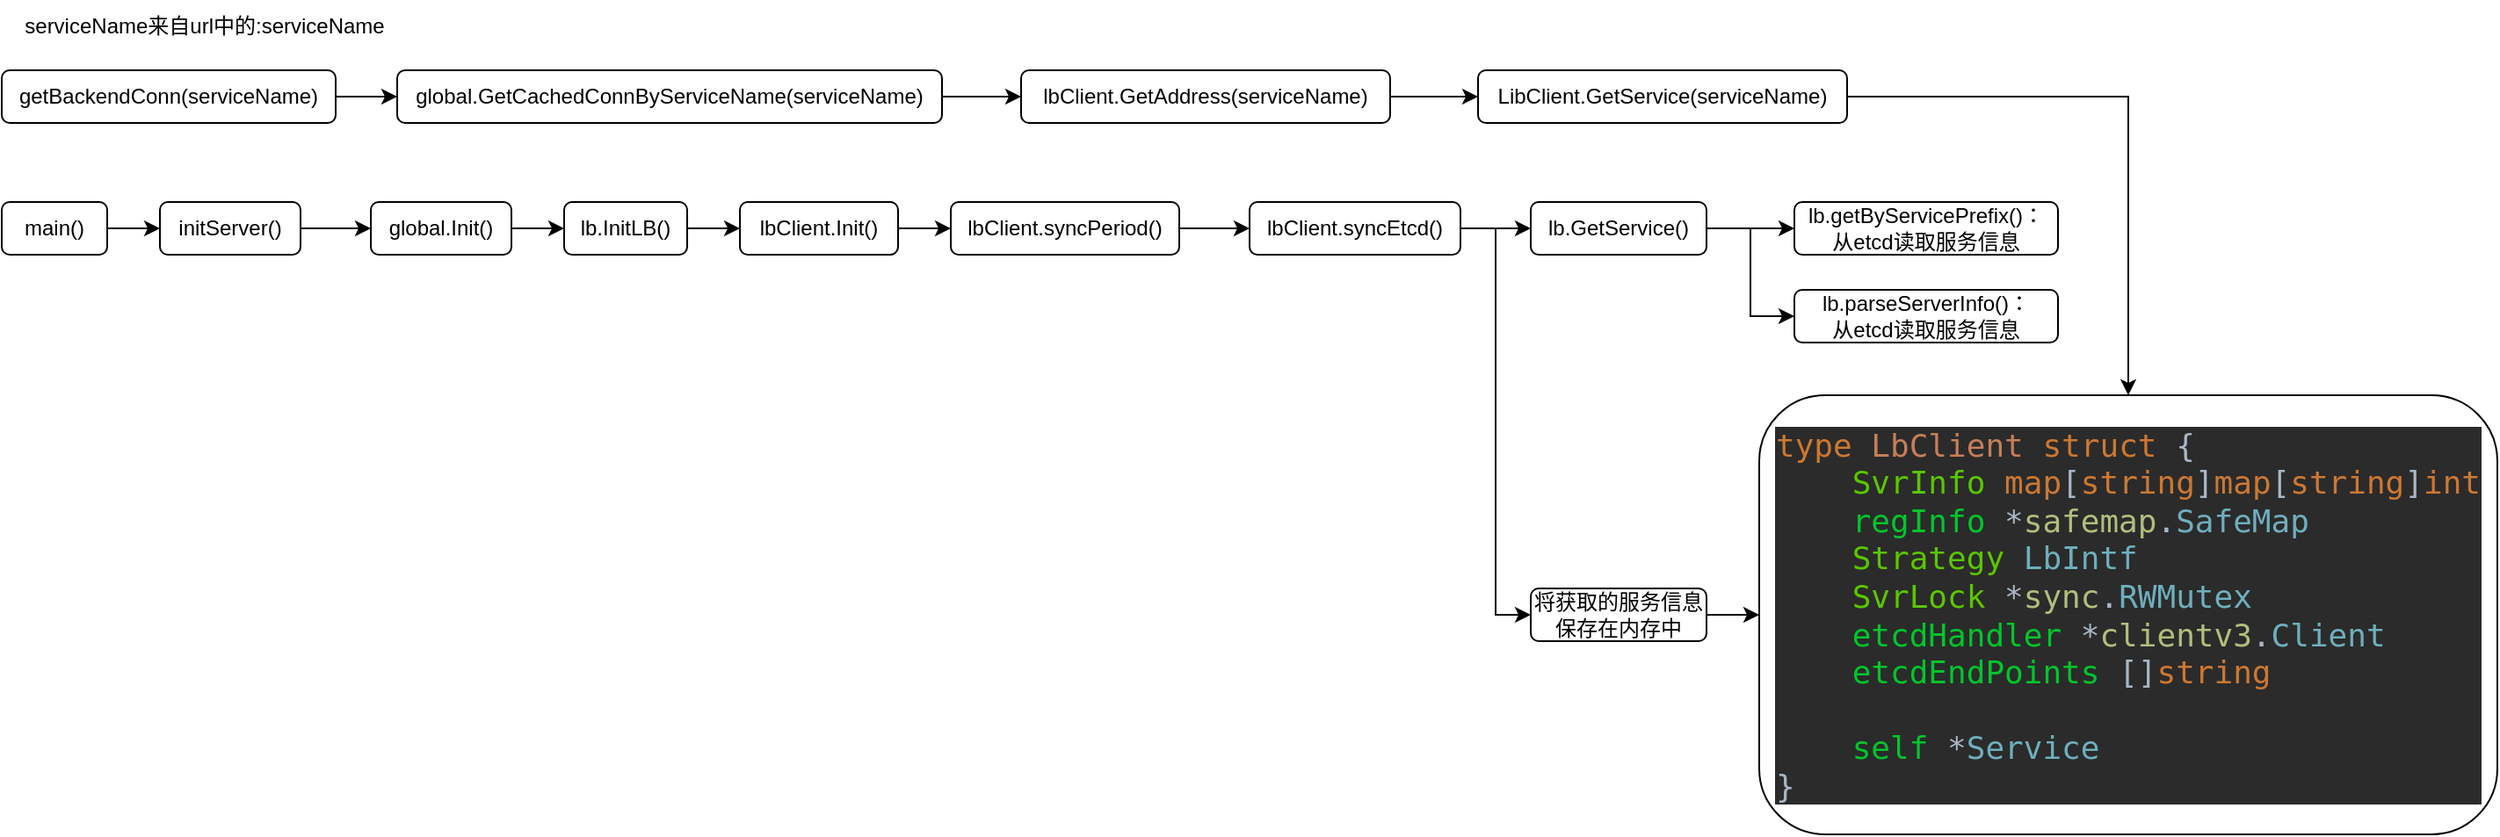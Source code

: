 <mxfile version="20.2.0" type="github">
  <diagram id="C5RBs43oDa-KdzZeNtuy" name="Page-1">
    <mxGraphModel dx="888" dy="547" grid="1" gridSize="10" guides="1" tooltips="1" connect="1" arrows="1" fold="1" page="1" pageScale="1" pageWidth="827" pageHeight="1169" math="0" shadow="0">
      <root>
        <mxCell id="WIyWlLk6GJQsqaUBKTNV-0" />
        <mxCell id="WIyWlLk6GJQsqaUBKTNV-1" parent="WIyWlLk6GJQsqaUBKTNV-0" />
        <mxCell id="yxYbdJCDAQSvztTBxH8T-1" value="" style="edgeStyle=orthogonalEdgeStyle;rounded=0;orthogonalLoop=1;jettySize=auto;html=1;" edge="1" parent="WIyWlLk6GJQsqaUBKTNV-1" source="WIyWlLk6GJQsqaUBKTNV-3" target="yxYbdJCDAQSvztTBxH8T-0">
          <mxGeometry relative="1" as="geometry" />
        </mxCell>
        <mxCell id="WIyWlLk6GJQsqaUBKTNV-3" value="getBackendConn(serviceName)" style="rounded=1;whiteSpace=wrap;html=1;fontSize=12;glass=0;strokeWidth=1;shadow=0;" parent="WIyWlLk6GJQsqaUBKTNV-1" vertex="1">
          <mxGeometry x="20" y="85" width="190" height="30" as="geometry" />
        </mxCell>
        <mxCell id="yxYbdJCDAQSvztTBxH8T-3" value="" style="edgeStyle=orthogonalEdgeStyle;rounded=0;orthogonalLoop=1;jettySize=auto;html=1;" edge="1" parent="WIyWlLk6GJQsqaUBKTNV-1" source="yxYbdJCDAQSvztTBxH8T-0" target="yxYbdJCDAQSvztTBxH8T-2">
          <mxGeometry relative="1" as="geometry" />
        </mxCell>
        <mxCell id="yxYbdJCDAQSvztTBxH8T-0" value="global.GetCachedConnByServiceName(serviceName)" style="whiteSpace=wrap;html=1;rounded=1;glass=0;strokeWidth=1;shadow=0;" vertex="1" parent="WIyWlLk6GJQsqaUBKTNV-1">
          <mxGeometry x="245" y="85" width="310" height="30" as="geometry" />
        </mxCell>
        <mxCell id="yxYbdJCDAQSvztTBxH8T-7" value="" style="edgeStyle=orthogonalEdgeStyle;rounded=0;orthogonalLoop=1;jettySize=auto;html=1;" edge="1" parent="WIyWlLk6GJQsqaUBKTNV-1" source="yxYbdJCDAQSvztTBxH8T-2" target="yxYbdJCDAQSvztTBxH8T-6">
          <mxGeometry relative="1" as="geometry" />
        </mxCell>
        <mxCell id="yxYbdJCDAQSvztTBxH8T-2" value="lbClient.GetAddress(serviceName)" style="whiteSpace=wrap;html=1;rounded=1;glass=0;strokeWidth=1;shadow=0;" vertex="1" parent="WIyWlLk6GJQsqaUBKTNV-1">
          <mxGeometry x="600" y="85" width="210" height="30" as="geometry" />
        </mxCell>
        <mxCell id="yxYbdJCDAQSvztTBxH8T-4" value="serviceName来自url中的:serviceName" style="text;html=1;resizable=0;autosize=1;align=center;verticalAlign=middle;points=[];fillColor=none;strokeColor=none;rounded=0;" vertex="1" parent="WIyWlLk6GJQsqaUBKTNV-1">
          <mxGeometry x="20" y="45" width="230" height="30" as="geometry" />
        </mxCell>
        <mxCell id="yxYbdJCDAQSvztTBxH8T-31" style="edgeStyle=orthogonalEdgeStyle;rounded=0;orthogonalLoop=1;jettySize=auto;html=1;entryX=0.5;entryY=0;entryDx=0;entryDy=0;exitX=1;exitY=0.5;exitDx=0;exitDy=0;" edge="1" parent="WIyWlLk6GJQsqaUBKTNV-1" source="yxYbdJCDAQSvztTBxH8T-6" target="yxYbdJCDAQSvztTBxH8T-29">
          <mxGeometry relative="1" as="geometry" />
        </mxCell>
        <mxCell id="yxYbdJCDAQSvztTBxH8T-6" value="LibClient.GetService(serviceName)" style="whiteSpace=wrap;html=1;rounded=1;glass=0;strokeWidth=1;shadow=0;" vertex="1" parent="WIyWlLk6GJQsqaUBKTNV-1">
          <mxGeometry x="860" y="85" width="210" height="30" as="geometry" />
        </mxCell>
        <mxCell id="yxYbdJCDAQSvztTBxH8T-10" value="" style="edgeStyle=orthogonalEdgeStyle;rounded=0;orthogonalLoop=1;jettySize=auto;html=1;" edge="1" parent="WIyWlLk6GJQsqaUBKTNV-1" source="yxYbdJCDAQSvztTBxH8T-8" target="yxYbdJCDAQSvztTBxH8T-9">
          <mxGeometry relative="1" as="geometry" />
        </mxCell>
        <mxCell id="yxYbdJCDAQSvztTBxH8T-8" value="main()" style="rounded=1;whiteSpace=wrap;html=1;fontSize=12;glass=0;strokeWidth=1;shadow=0;" vertex="1" parent="WIyWlLk6GJQsqaUBKTNV-1">
          <mxGeometry x="20" y="160" width="60" height="30" as="geometry" />
        </mxCell>
        <mxCell id="yxYbdJCDAQSvztTBxH8T-12" value="" style="edgeStyle=orthogonalEdgeStyle;rounded=0;orthogonalLoop=1;jettySize=auto;html=1;" edge="1" parent="WIyWlLk6GJQsqaUBKTNV-1" source="yxYbdJCDAQSvztTBxH8T-9" target="yxYbdJCDAQSvztTBxH8T-11">
          <mxGeometry relative="1" as="geometry" />
        </mxCell>
        <mxCell id="yxYbdJCDAQSvztTBxH8T-9" value="initServer()" style="whiteSpace=wrap;html=1;rounded=1;glass=0;strokeWidth=1;shadow=0;" vertex="1" parent="WIyWlLk6GJQsqaUBKTNV-1">
          <mxGeometry x="110" y="160" width="80" height="30" as="geometry" />
        </mxCell>
        <mxCell id="yxYbdJCDAQSvztTBxH8T-14" value="" style="edgeStyle=orthogonalEdgeStyle;rounded=0;orthogonalLoop=1;jettySize=auto;html=1;" edge="1" parent="WIyWlLk6GJQsqaUBKTNV-1" source="yxYbdJCDAQSvztTBxH8T-11" target="yxYbdJCDAQSvztTBxH8T-13">
          <mxGeometry relative="1" as="geometry" />
        </mxCell>
        <mxCell id="yxYbdJCDAQSvztTBxH8T-11" value="global.Init()" style="whiteSpace=wrap;html=1;rounded=1;glass=0;strokeWidth=1;shadow=0;" vertex="1" parent="WIyWlLk6GJQsqaUBKTNV-1">
          <mxGeometry x="230" y="160" width="80" height="30" as="geometry" />
        </mxCell>
        <mxCell id="yxYbdJCDAQSvztTBxH8T-16" value="" style="edgeStyle=orthogonalEdgeStyle;rounded=0;orthogonalLoop=1;jettySize=auto;html=1;" edge="1" parent="WIyWlLk6GJQsqaUBKTNV-1" source="yxYbdJCDAQSvztTBxH8T-13" target="yxYbdJCDAQSvztTBxH8T-15">
          <mxGeometry relative="1" as="geometry" />
        </mxCell>
        <mxCell id="yxYbdJCDAQSvztTBxH8T-13" value="lb.InitLB()" style="whiteSpace=wrap;html=1;rounded=1;glass=0;strokeWidth=1;shadow=0;" vertex="1" parent="WIyWlLk6GJQsqaUBKTNV-1">
          <mxGeometry x="340" y="160" width="70" height="30" as="geometry" />
        </mxCell>
        <mxCell id="yxYbdJCDAQSvztTBxH8T-18" value="" style="edgeStyle=orthogonalEdgeStyle;rounded=0;orthogonalLoop=1;jettySize=auto;html=1;" edge="1" parent="WIyWlLk6GJQsqaUBKTNV-1" source="yxYbdJCDAQSvztTBxH8T-15" target="yxYbdJCDAQSvztTBxH8T-17">
          <mxGeometry relative="1" as="geometry" />
        </mxCell>
        <mxCell id="yxYbdJCDAQSvztTBxH8T-15" value="lbClient.Init()" style="whiteSpace=wrap;html=1;rounded=1;glass=0;strokeWidth=1;shadow=0;" vertex="1" parent="WIyWlLk6GJQsqaUBKTNV-1">
          <mxGeometry x="440" y="160" width="90" height="30" as="geometry" />
        </mxCell>
        <mxCell id="yxYbdJCDAQSvztTBxH8T-20" value="" style="edgeStyle=orthogonalEdgeStyle;rounded=0;orthogonalLoop=1;jettySize=auto;html=1;" edge="1" parent="WIyWlLk6GJQsqaUBKTNV-1" source="yxYbdJCDAQSvztTBxH8T-17" target="yxYbdJCDAQSvztTBxH8T-19">
          <mxGeometry relative="1" as="geometry" />
        </mxCell>
        <mxCell id="yxYbdJCDAQSvztTBxH8T-17" value="lbClient.syncPeriod()" style="whiteSpace=wrap;html=1;rounded=1;glass=0;strokeWidth=1;shadow=0;" vertex="1" parent="WIyWlLk6GJQsqaUBKTNV-1">
          <mxGeometry x="560" y="160" width="130" height="30" as="geometry" />
        </mxCell>
        <mxCell id="yxYbdJCDAQSvztTBxH8T-22" value="" style="edgeStyle=orthogonalEdgeStyle;rounded=0;orthogonalLoop=1;jettySize=auto;html=1;" edge="1" parent="WIyWlLk6GJQsqaUBKTNV-1" source="yxYbdJCDAQSvztTBxH8T-19" target="yxYbdJCDAQSvztTBxH8T-21">
          <mxGeometry relative="1" as="geometry" />
        </mxCell>
        <mxCell id="yxYbdJCDAQSvztTBxH8T-28" style="edgeStyle=orthogonalEdgeStyle;rounded=0;orthogonalLoop=1;jettySize=auto;html=1;entryX=0;entryY=0.5;entryDx=0;entryDy=0;" edge="1" parent="WIyWlLk6GJQsqaUBKTNV-1" source="yxYbdJCDAQSvztTBxH8T-19" target="yxYbdJCDAQSvztTBxH8T-27">
          <mxGeometry relative="1" as="geometry" />
        </mxCell>
        <mxCell id="yxYbdJCDAQSvztTBxH8T-19" value="lbClient.syncEtcd()" style="whiteSpace=wrap;html=1;rounded=1;glass=0;strokeWidth=1;shadow=0;" vertex="1" parent="WIyWlLk6GJQsqaUBKTNV-1">
          <mxGeometry x="730" y="160" width="120" height="30" as="geometry" />
        </mxCell>
        <mxCell id="yxYbdJCDAQSvztTBxH8T-24" value="" style="edgeStyle=orthogonalEdgeStyle;rounded=0;orthogonalLoop=1;jettySize=auto;html=1;" edge="1" parent="WIyWlLk6GJQsqaUBKTNV-1" source="yxYbdJCDAQSvztTBxH8T-21" target="yxYbdJCDAQSvztTBxH8T-23">
          <mxGeometry relative="1" as="geometry" />
        </mxCell>
        <mxCell id="yxYbdJCDAQSvztTBxH8T-26" style="edgeStyle=orthogonalEdgeStyle;rounded=0;orthogonalLoop=1;jettySize=auto;html=1;entryX=0;entryY=0.5;entryDx=0;entryDy=0;" edge="1" parent="WIyWlLk6GJQsqaUBKTNV-1" source="yxYbdJCDAQSvztTBxH8T-21" target="yxYbdJCDAQSvztTBxH8T-25">
          <mxGeometry relative="1" as="geometry" />
        </mxCell>
        <mxCell id="yxYbdJCDAQSvztTBxH8T-21" value="lb.GetService()" style="whiteSpace=wrap;html=1;rounded=1;glass=0;strokeWidth=1;shadow=0;" vertex="1" parent="WIyWlLk6GJQsqaUBKTNV-1">
          <mxGeometry x="890" y="160" width="100" height="30" as="geometry" />
        </mxCell>
        <mxCell id="yxYbdJCDAQSvztTBxH8T-23" value="lb.getByServicePrefix()：&lt;br&gt;从etcd读取服务信息" style="whiteSpace=wrap;html=1;rounded=1;glass=0;strokeWidth=1;shadow=0;" vertex="1" parent="WIyWlLk6GJQsqaUBKTNV-1">
          <mxGeometry x="1040" y="160" width="150" height="30" as="geometry" />
        </mxCell>
        <mxCell id="yxYbdJCDAQSvztTBxH8T-25" value="lb.parseServerInfo()：&lt;br&gt;从etcd读取服务信息" style="whiteSpace=wrap;html=1;rounded=1;glass=0;strokeWidth=1;shadow=0;" vertex="1" parent="WIyWlLk6GJQsqaUBKTNV-1">
          <mxGeometry x="1040" y="210" width="150" height="30" as="geometry" />
        </mxCell>
        <mxCell id="yxYbdJCDAQSvztTBxH8T-30" value="" style="edgeStyle=orthogonalEdgeStyle;rounded=0;orthogonalLoop=1;jettySize=auto;html=1;" edge="1" parent="WIyWlLk6GJQsqaUBKTNV-1" source="yxYbdJCDAQSvztTBxH8T-27" target="yxYbdJCDAQSvztTBxH8T-29">
          <mxGeometry relative="1" as="geometry" />
        </mxCell>
        <mxCell id="yxYbdJCDAQSvztTBxH8T-27" value="将获取的服务信息保存在内存中" style="whiteSpace=wrap;html=1;rounded=1;glass=0;strokeWidth=1;shadow=0;" vertex="1" parent="WIyWlLk6GJQsqaUBKTNV-1">
          <mxGeometry x="890" y="380" width="100" height="30" as="geometry" />
        </mxCell>
        <mxCell id="yxYbdJCDAQSvztTBxH8T-29" value="&lt;pre style=&quot;background-color: rgb(43, 43, 43);&quot;&gt;&lt;div style=&quot;color: rgb(169, 183, 198); font-family: &amp;quot;JetBrains Mono&amp;quot;, monospace; font-size: 13.5pt; text-align: left;&quot;&gt;&lt;span style=&quot;font-size: 13.5pt; white-space: normal; color: rgb(204, 120, 50);&quot;&gt;type &lt;/span&gt;&lt;span style=&quot;font-size: 13.5pt; white-space: normal; color: rgb(198, 127, 88);&quot;&gt;LbClient &lt;/span&gt;&lt;span style=&quot;font-size: 13.5pt; white-space: normal; color: rgb(204, 120, 50);&quot;&gt;struct &lt;/span&gt;&lt;span style=&quot;font-size: 13.5pt; white-space: normal;&quot;&gt;{&lt;/span&gt;&lt;/div&gt;&lt;div style=&quot;color: rgb(169, 183, 198); font-family: &amp;quot;JetBrains Mono&amp;quot;, monospace; font-size: 13.5pt; text-align: left;&quot;&gt;&lt;span style=&quot;font-size: 13.5pt; white-space: normal;&quot;&gt;&lt;/span&gt;&lt;span style=&quot;font-size: 13.5pt; white-space: normal; color: rgb(91, 198, 0);&quot;&gt;&amp;nbsp; &amp;nbsp; SvrInfo       &lt;/span&gt;&lt;span style=&quot;font-size: 13.5pt; white-space: normal; color: rgb(204, 120, 50);&quot;&gt;map&lt;/span&gt;&lt;span style=&quot;font-size: 13.5pt; white-space: normal;&quot;&gt;[&lt;/span&gt;&lt;span style=&quot;font-size: 13.5pt; white-space: normal; color: rgb(204, 120, 50);&quot;&gt;string&lt;/span&gt;&lt;span style=&quot;font-size: 13.5pt; white-space: normal;&quot;&gt;]&lt;/span&gt;&lt;span style=&quot;font-size: 13.5pt; white-space: normal; color: rgb(204, 120, 50);&quot;&gt;map&lt;/span&gt;&lt;span style=&quot;font-size: 13.5pt; white-space: normal;&quot;&gt;[&lt;/span&gt;&lt;span style=&quot;font-size: 13.5pt; white-space: normal; color: rgb(204, 120, 50);&quot;&gt;string&lt;/span&gt;&lt;span style=&quot;font-size: 13.5pt; white-space: normal;&quot;&gt;]&lt;/span&gt;&lt;span style=&quot;font-size: 13.5pt; white-space: normal; color: rgb(204, 120, 50);&quot;&gt;int&lt;/span&gt;&lt;/div&gt;&lt;span style=&quot;color: rgb(128, 128, 128); font-family: &amp;quot;JetBrains Mono&amp;quot;, monospace; font-size: 13.5pt;&quot;&gt;&lt;div style=&quot;text-align: left;&quot;&gt;&lt;span style=&quot;font-size: 13.5pt; white-space: normal;&quot;&gt;&lt;/span&gt;&lt;span style=&quot;font-size: 13.5pt; white-space: normal; color: rgb(0, 198, 43);&quot;&gt;&amp;nbsp; &amp;nbsp; regInfo       &lt;/span&gt;&lt;span style=&quot;color: rgb(169, 183, 198); font-size: 13.5pt; white-space: normal;&quot;&gt;*&lt;/span&gt;&lt;span style=&quot;font-size: 13.5pt; white-space: normal; color: rgb(175, 191, 126);&quot;&gt;safemap&lt;/span&gt;&lt;span style=&quot;color: rgb(169, 183, 198); font-size: 13.5pt; white-space: normal;&quot;&gt;.&lt;/span&gt;&lt;span style=&quot;font-size: 13.5pt; white-space: normal; color: rgb(111, 175, 189);&quot;&gt;SafeMap&lt;/span&gt;&lt;/div&gt;&lt;/span&gt;&lt;span style=&quot;color: rgb(128, 128, 128); font-family: Menlo-Regular, monospace; font-size: 13.5pt;&quot;&gt;&lt;div style=&quot;text-align: left;&quot;&gt;&lt;span style=&quot;font-size: 13.5pt; white-space: normal;&quot;&gt;&lt;/span&gt;&lt;span style=&quot;font-family: &amp;quot;JetBrains Mono&amp;quot;, monospace; font-size: 13.5pt; white-space: normal; color: rgb(91, 198, 0);&quot;&gt;&amp;nbsp; &amp;nbsp; Strategy      &lt;/span&gt;&lt;span style=&quot;font-family: &amp;quot;JetBrains Mono&amp;quot;, monospace; font-size: 13.5pt; white-space: normal; color: rgb(111, 175, 189);&quot;&gt;LbIntf&lt;/span&gt;&lt;/div&gt;&lt;/span&gt;&lt;span style=&quot;color: rgb(111, 175, 189); font-family: &amp;quot;JetBrains Mono&amp;quot;, monospace; font-size: 13.5pt;&quot;&gt;&lt;div style=&quot;text-align: left;&quot;&gt;&lt;span style=&quot;font-size: 13.5pt; white-space: normal;&quot;&gt;&lt;/span&gt;&lt;span style=&quot;font-size: 13.5pt; white-space: normal; color: rgb(91, 198, 0);&quot;&gt;&amp;nbsp; &amp;nbsp; SvrLock       &lt;/span&gt;&lt;span style=&quot;color: rgb(169, 183, 198); font-size: 13.5pt; white-space: normal;&quot;&gt;*&lt;/span&gt;&lt;span style=&quot;font-size: 13.5pt; white-space: normal; color: rgb(175, 191, 126);&quot;&gt;sync&lt;/span&gt;&lt;span style=&quot;color: rgb(169, 183, 198); font-size: 13.5pt; white-space: normal;&quot;&gt;.&lt;/span&gt;&lt;span style=&quot;font-size: 13.5pt; white-space: normal;&quot;&gt;RWMutex&lt;/span&gt;&lt;/div&gt;&lt;/span&gt;&lt;span style=&quot;color: rgb(111, 175, 189); font-family: &amp;quot;JetBrains Mono&amp;quot;, monospace; font-size: 13.5pt;&quot;&gt;&lt;div style=&quot;text-align: left;&quot;&gt;&lt;span style=&quot;font-size: 13.5pt; white-space: normal;&quot;&gt;&lt;/span&gt;&lt;span style=&quot;font-size: 13.5pt; white-space: normal; color: rgb(0, 198, 43);&quot;&gt;&amp;nbsp; &amp;nbsp; etcdHandler   &lt;/span&gt;&lt;span style=&quot;color: rgb(169, 183, 198); font-size: 13.5pt; white-space: normal;&quot;&gt;*&lt;/span&gt;&lt;span style=&quot;font-size: 13.5pt; white-space: normal; color: rgb(175, 191, 126);&quot;&gt;clientv3&lt;/span&gt;&lt;span style=&quot;color: rgb(169, 183, 198); font-size: 13.5pt; white-space: normal;&quot;&gt;.&lt;/span&gt;&lt;span style=&quot;font-size: 13.5pt; white-space: normal;&quot;&gt;Client&lt;/span&gt;&lt;/div&gt;&lt;/span&gt;&lt;span style=&quot;color: rgb(111, 175, 189); font-family: &amp;quot;JetBrains Mono&amp;quot;, monospace; font-size: 13.5pt;&quot;&gt;&lt;div style=&quot;text-align: left;&quot;&gt;&lt;span style=&quot;font-size: 13.5pt; white-space: normal;&quot;&gt;&lt;/span&gt;&lt;span style=&quot;font-size: 13.5pt; white-space: normal; color: rgb(0, 198, 43);&quot;&gt;&amp;nbsp; &amp;nbsp; etcdEndPoints &lt;/span&gt;&lt;span style=&quot;color: rgb(169, 183, 198); font-size: 13.5pt; white-space: normal;&quot;&gt;[]&lt;/span&gt;&lt;span style=&quot;font-size: 13.5pt; white-space: normal; color: rgb(204, 120, 50);&quot;&gt;string&lt;/span&gt;&lt;/div&gt;&lt;/span&gt;&lt;div style=&quot;text-align: left;&quot;&gt;&lt;font face=&quot;JetBrains Mono, monospace&quot; color=&quot;#cc7832&quot;&gt;&lt;span style=&quot;font-size: 18px;&quot;&gt;&lt;br&gt;&lt;/span&gt;&lt;/font&gt;&lt;/div&gt;&lt;span style=&quot;color: rgb(204, 120, 50); font-family: &amp;quot;JetBrains Mono&amp;quot;, monospace; font-size: 13.5pt;&quot;&gt;&lt;div style=&quot;text-align: left;&quot;&gt;&lt;span style=&quot;white-space: normal; font-size: 13.5pt;&quot;&gt;&lt;/span&gt;&lt;span style=&quot;white-space: normal; color: rgb(0, 198, 43); font-size: 13.5pt;&quot;&gt;&amp;nbsp; &amp;nbsp; self &lt;/span&gt;&lt;font style=&quot;font-size: 12px; white-space: normal;&quot; face=&quot;JetBrains Mono, monospace&quot; color=&quot;#a9b7c6&quot;&gt;&lt;span style=&quot;font-size: 13.5pt;&quot;&gt;*&lt;/span&gt;&lt;/font&gt;&lt;span style=&quot;white-space: normal; color: rgb(111, 175, 189); font-size: 13.5pt;&quot;&gt;Service&lt;/span&gt;&lt;/div&gt;&lt;/span&gt;&lt;font face=&quot;JetBrains Mono, monospace&quot; color=&quot;#a9b7c6&quot;&gt;&lt;div style=&quot;text-align: left;&quot;&gt;&lt;span style=&quot;font-size: 13.5pt; white-space: normal;&quot;&gt;}&lt;/span&gt;&lt;/div&gt;&lt;/font&gt;&lt;/pre&gt;" style="whiteSpace=wrap;html=1;rounded=1;glass=0;strokeWidth=1;shadow=0;" vertex="1" parent="WIyWlLk6GJQsqaUBKTNV-1">
          <mxGeometry x="1020" y="270" width="420" height="250" as="geometry" />
        </mxCell>
      </root>
    </mxGraphModel>
  </diagram>
</mxfile>
